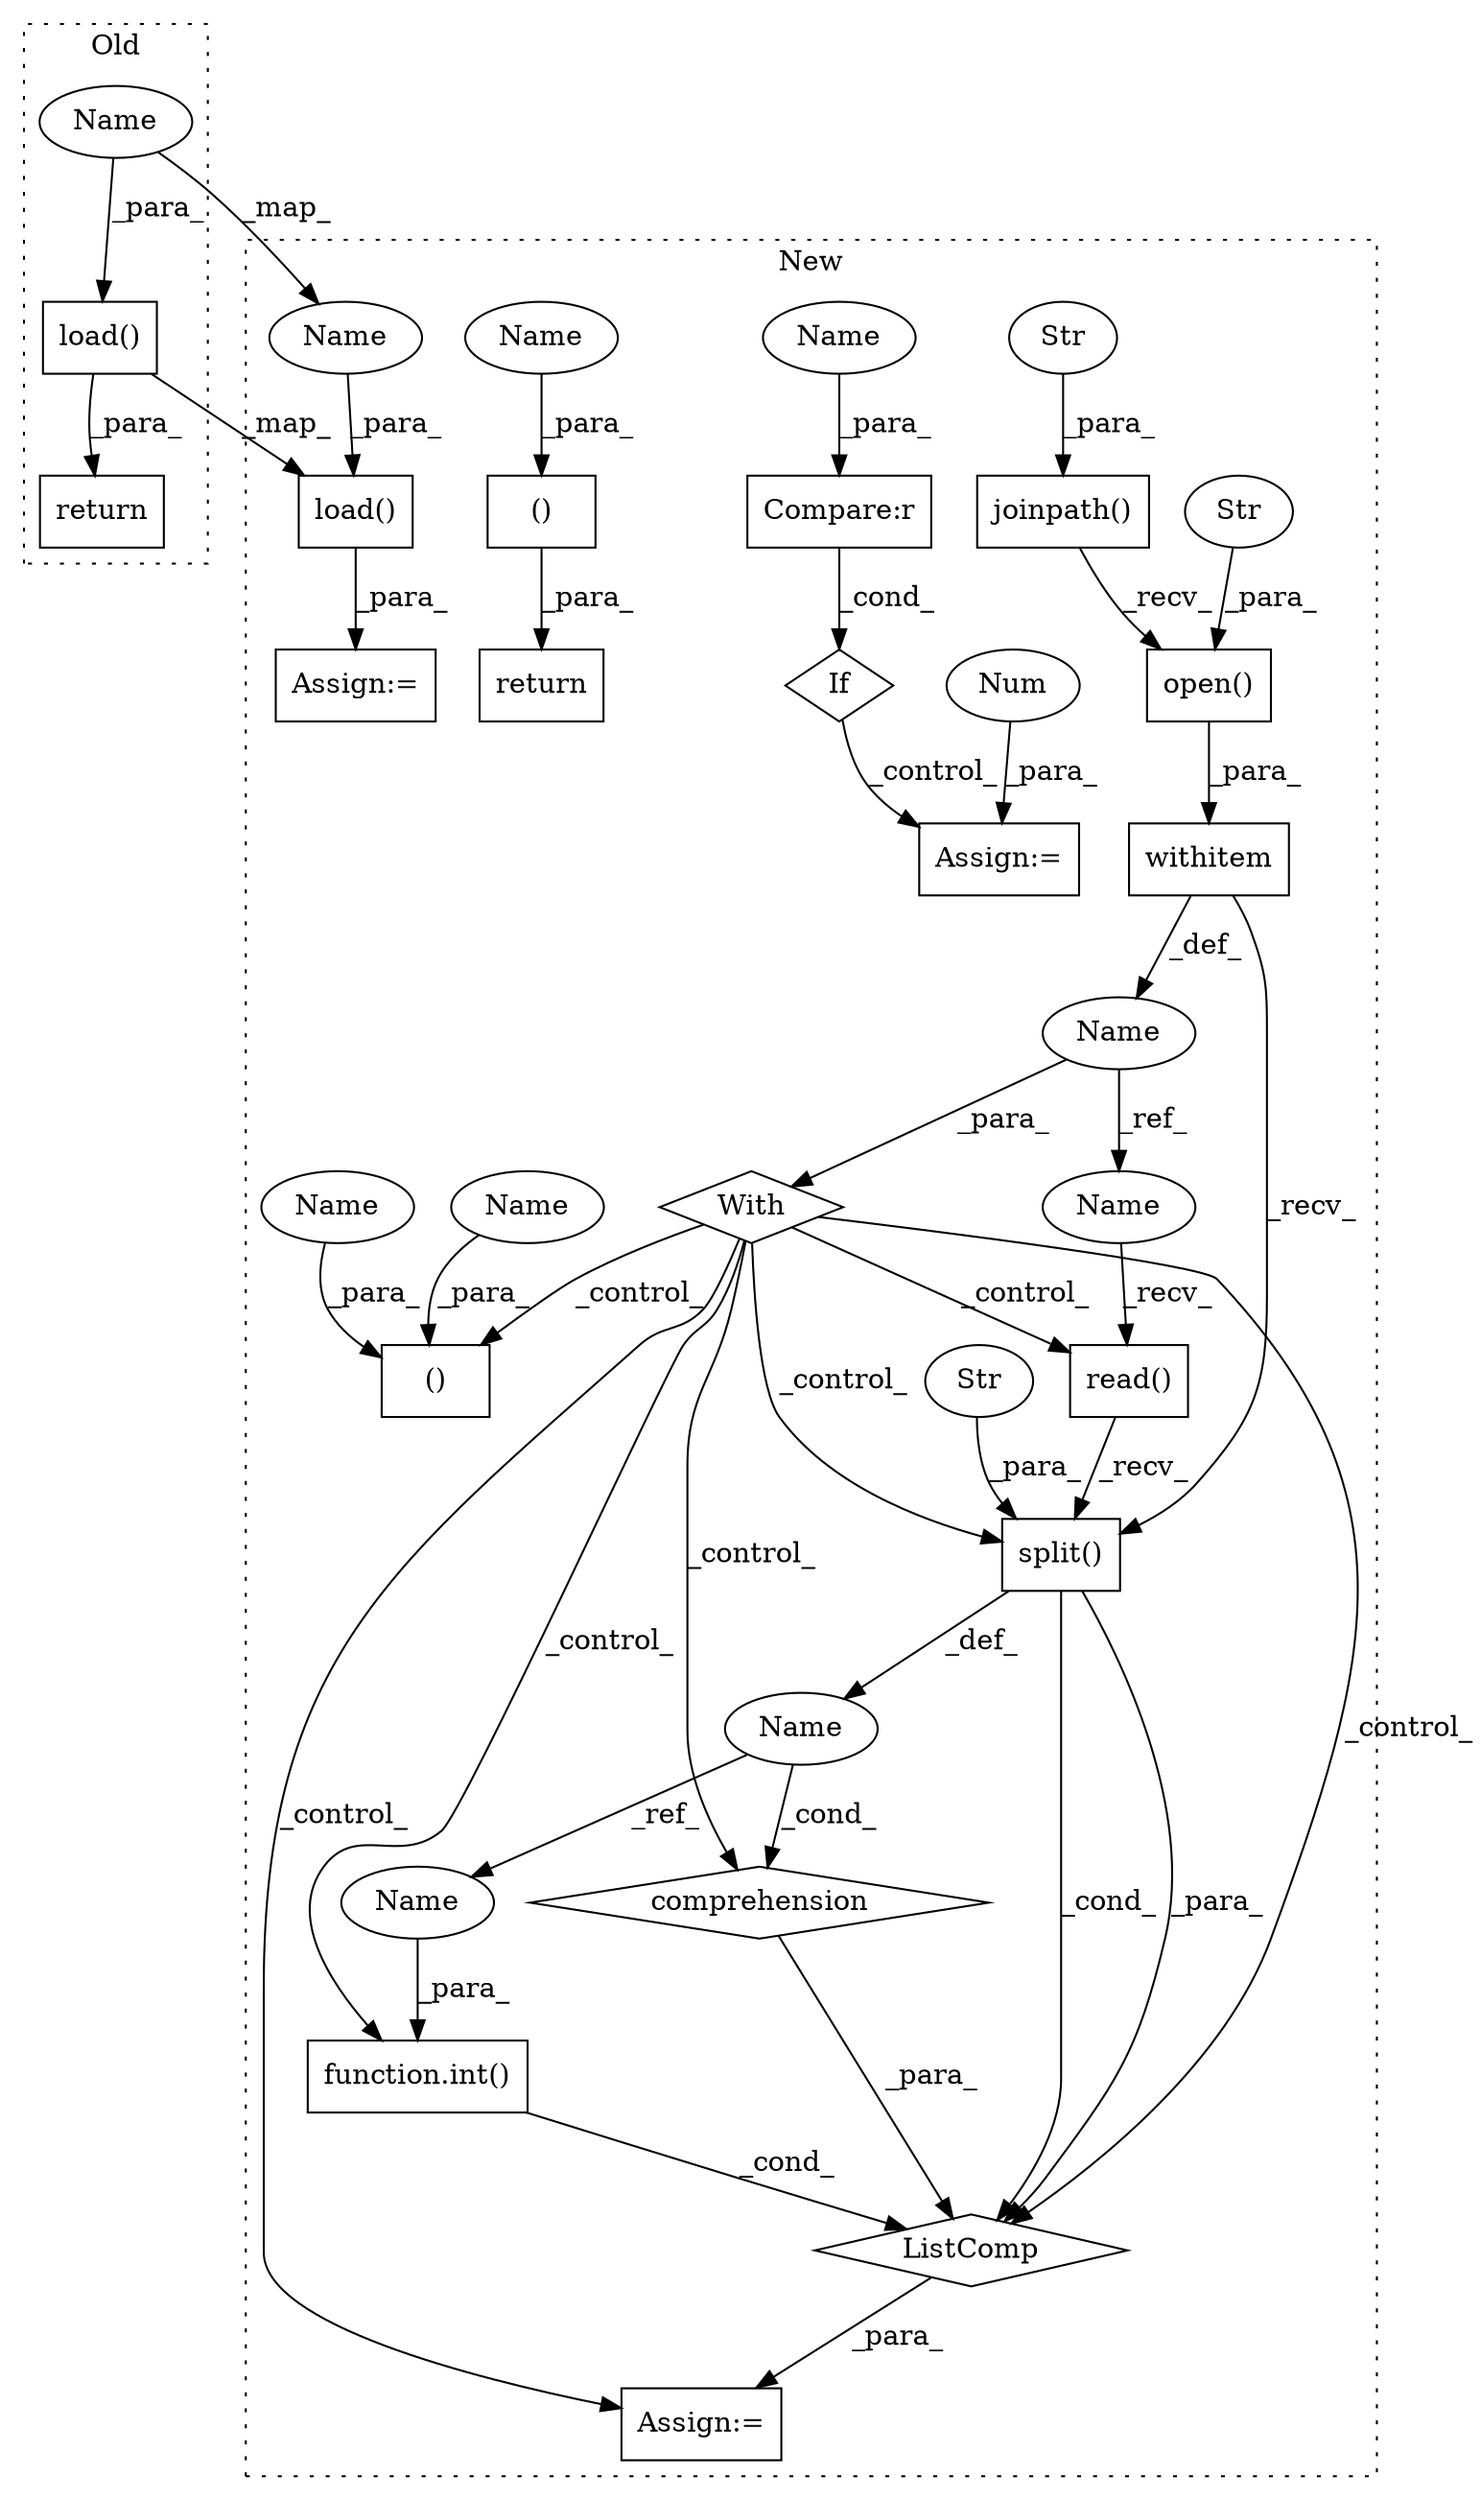 digraph G {
subgraph cluster0 {
1 [label="return" a="93" s="3380" l="7" shape="box"];
8 [label="load()" a="75" s="3387,3399" l="11,1" shape="box"];
33 [label="Name" a="87" s="3398" l="1" shape="ellipse"];
label = "Old";
style="dotted";
}
subgraph cluster1 {
2 [label="open()" a="75" s="3537,3584" l="44,1" shape="box"];
3 [label="Assign:=" a="68" s="3616" l="18" shape="box"];
4 [label="Str" a="66" s="3581" l="3" shape="ellipse"];
5 [label="withitem" a="49" s="3537" l="20" shape="box"];
6 [label="()" a="54" s="3616" l="15" shape="box"];
7 [label="Name" a="87" s="3589" l="1" shape="ellipse"];
9 [label="load()" a="75" s="3514,3526" l="11,1" shape="box"];
10 [label="read()" a="75" s="3659" l="8" shape="box"];
11 [label="function.int()" a="75" s="3635,3644" l="4,1" shape="box"];
12 [label="split()" a="75" s="3659,3677" l="15,1" shape="box"];
13 [label="Str" a="66" s="3674" l="3" shape="ellipse"];
14 [label="Name" a="87" s="3650" l="5" shape="ellipse"];
15 [label="comprehension" a="45" s="3646" l="3" shape="diamond"];
16 [label="With" a="39" s="3532,3557" l="5,43" shape="diamond"];
17 [label="joinpath()" a="75" s="3537,3574" l="30,1" shape="box"];
18 [label="Str" a="66" s="3567" l="7" shape="ellipse"];
19 [label="ListComp" a="106" s="3634" l="45" shape="diamond"];
20 [label="Assign:=" a="68" s="3511" l="3" shape="box"];
21 [label="Compare:r" a="40" s="3817" l="25" shape="box"];
22 [label="If" a="96" s="3814" l="3" shape="diamond"];
23 [label="Assign:=" a="68" s="3868" l="3" shape="box"];
24 [label="Num" a="76" s="3871" l="1" shape="ellipse"];
25 [label="()" a="54" s="3890" l="18" shape="box"];
26 [label="return" a="93" s="3878" l="7" shape="box"];
27 [label="Name" a="87" s="3817" l="13" shape="ellipse"];
28 [label="Name" a="87" s="3618" l="13" shape="ellipse"];
29 [label="Name" a="87" s="3639" l="5" shape="ellipse"];
30 [label="Name" a="87" s="3659" l="1" shape="ellipse"];
31 [label="Name" a="87" s="3892" l="16" shape="ellipse"];
32 [label="Name" a="87" s="3600" l="16" shape="ellipse"];
34 [label="Name" a="87" s="3525" l="1" shape="ellipse"];
label = "New";
style="dotted";
}
2 -> 5 [label="_para_"];
4 -> 2 [label="_para_"];
5 -> 12 [label="_recv_"];
5 -> 7 [label="_def_"];
7 -> 30 [label="_ref_"];
7 -> 16 [label="_para_"];
8 -> 1 [label="_para_"];
8 -> 9 [label="_map_"];
9 -> 20 [label="_para_"];
10 -> 12 [label="_recv_"];
11 -> 19 [label="_cond_"];
12 -> 19 [label="_cond_"];
12 -> 19 [label="_para_"];
12 -> 14 [label="_def_"];
13 -> 12 [label="_para_"];
14 -> 15 [label="_cond_"];
14 -> 29 [label="_ref_"];
15 -> 19 [label="_para_"];
16 -> 6 [label="_control_"];
16 -> 15 [label="_control_"];
16 -> 19 [label="_control_"];
16 -> 12 [label="_control_"];
16 -> 3 [label="_control_"];
16 -> 11 [label="_control_"];
16 -> 10 [label="_control_"];
17 -> 2 [label="_recv_"];
18 -> 17 [label="_para_"];
19 -> 3 [label="_para_"];
21 -> 22 [label="_cond_"];
22 -> 23 [label="_control_"];
24 -> 23 [label="_para_"];
25 -> 26 [label="_para_"];
27 -> 21 [label="_para_"];
28 -> 6 [label="_para_"];
29 -> 11 [label="_para_"];
30 -> 10 [label="_recv_"];
31 -> 25 [label="_para_"];
32 -> 6 [label="_para_"];
33 -> 34 [label="_map_"];
33 -> 8 [label="_para_"];
34 -> 9 [label="_para_"];
}